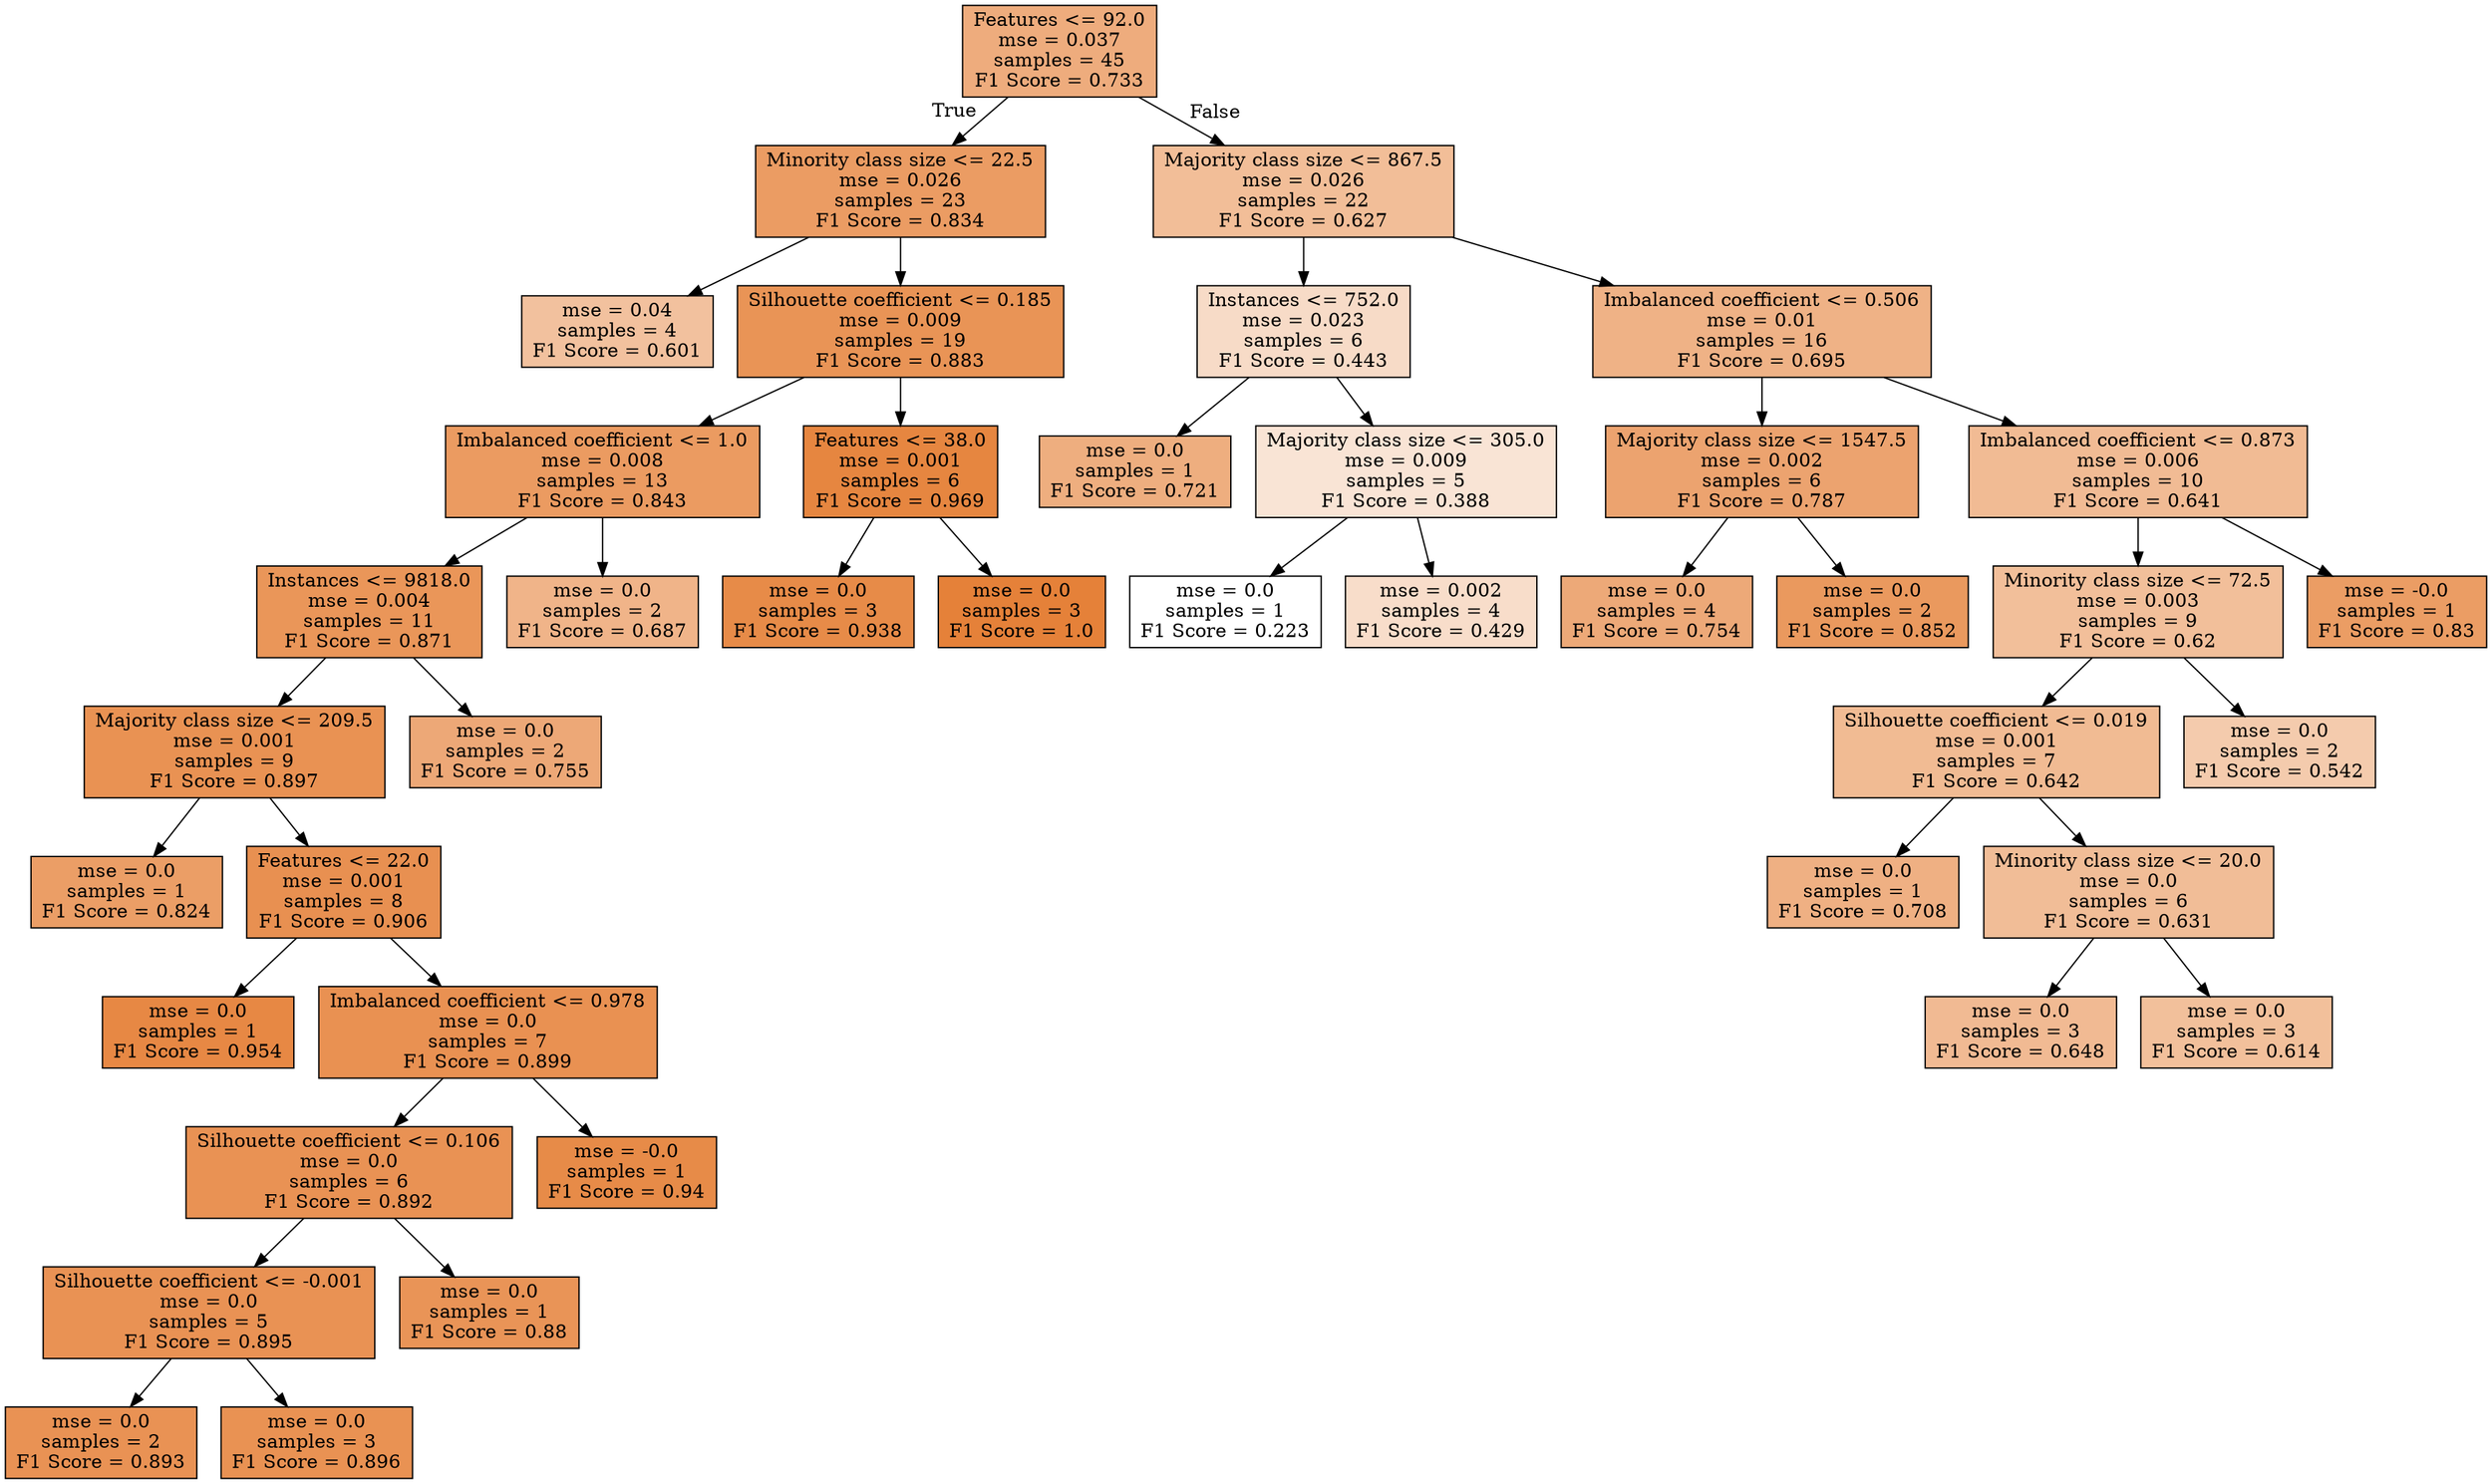 digraph Tree {
node [shape=box, style="filled", color="black"] ;
0 [label="Features <= 92.0\nmse = 0.037\nsamples = 45\nF1 Score = 0.733", fillcolor="#e58139a7"] ;
1 [label="Minority class size <= 22.5\nmse = 0.026\nsamples = 23\nF1 Score = 0.834", fillcolor="#e58139c8"] ;
0 -> 1 [labeldistance=2.5, labelangle=45, headlabel="True"] ;
2 [label="mse = 0.04\nsamples = 4\nF1 Score = 0.601", fillcolor="#e581397c"] ;
1 -> 2 ;
3 [label="Silhouette coefficient <= 0.185\nmse = 0.009\nsamples = 19\nF1 Score = 0.883", fillcolor="#e58139d9"] ;
1 -> 3 ;
4 [label="Imbalanced coefficient <= 1.0\nmse = 0.008\nsamples = 13\nF1 Score = 0.843", fillcolor="#e58139cb"] ;
3 -> 4 ;
5 [label="Instances <= 9818.0\nmse = 0.004\nsamples = 11\nF1 Score = 0.871", fillcolor="#e58139d5"] ;
4 -> 5 ;
6 [label="Majority class size <= 209.5\nmse = 0.001\nsamples = 9\nF1 Score = 0.897", fillcolor="#e58139dd"] ;
5 -> 6 ;
7 [label="mse = 0.0\nsamples = 1\nF1 Score = 0.824", fillcolor="#e58139c5"] ;
6 -> 7 ;
8 [label="Features <= 22.0\nmse = 0.001\nsamples = 8\nF1 Score = 0.906", fillcolor="#e58139e0"] ;
6 -> 8 ;
9 [label="mse = 0.0\nsamples = 1\nF1 Score = 0.954", fillcolor="#e58139f0"] ;
8 -> 9 ;
10 [label="Imbalanced coefficient <= 0.978\nmse = 0.0\nsamples = 7\nF1 Score = 0.899", fillcolor="#e58139de"] ;
8 -> 10 ;
11 [label="Silhouette coefficient <= 0.106\nmse = 0.0\nsamples = 6\nF1 Score = 0.892", fillcolor="#e58139dc"] ;
10 -> 11 ;
12 [label="Silhouette coefficient <= -0.001\nmse = 0.0\nsamples = 5\nF1 Score = 0.895", fillcolor="#e58139dc"] ;
11 -> 12 ;
13 [label="mse = 0.0\nsamples = 2\nF1 Score = 0.893", fillcolor="#e58139dc"] ;
12 -> 13 ;
14 [label="mse = 0.0\nsamples = 3\nF1 Score = 0.896", fillcolor="#e58139dd"] ;
12 -> 14 ;
15 [label="mse = 0.0\nsamples = 1\nF1 Score = 0.88", fillcolor="#e58139d8"] ;
11 -> 15 ;
16 [label="mse = -0.0\nsamples = 1\nF1 Score = 0.94", fillcolor="#e58139eb"] ;
10 -> 16 ;
17 [label="mse = 0.0\nsamples = 2\nF1 Score = 0.755", fillcolor="#e58139af"] ;
5 -> 17 ;
18 [label="mse = 0.0\nsamples = 2\nF1 Score = 0.687", fillcolor="#e5813998"] ;
4 -> 18 ;
19 [label="Features <= 38.0\nmse = 0.001\nsamples = 6\nF1 Score = 0.969", fillcolor="#e58139f5"] ;
3 -> 19 ;
20 [label="mse = 0.0\nsamples = 3\nF1 Score = 0.938", fillcolor="#e58139eb"] ;
19 -> 20 ;
21 [label="mse = 0.0\nsamples = 3\nF1 Score = 1.0", fillcolor="#e58139ff"] ;
19 -> 21 ;
22 [label="Majority class size <= 867.5\nmse = 0.026\nsamples = 22\nF1 Score = 0.627", fillcolor="#e5813984"] ;
0 -> 22 [labeldistance=2.5, labelangle=-45, headlabel="False"] ;
23 [label="Instances <= 752.0\nmse = 0.023\nsamples = 6\nF1 Score = 0.443", fillcolor="#e5813948"] ;
22 -> 23 ;
24 [label="mse = 0.0\nsamples = 1\nF1 Score = 0.721", fillcolor="#e58139a4"] ;
23 -> 24 ;
25 [label="Majority class size <= 305.0\nmse = 0.009\nsamples = 5\nF1 Score = 0.388", fillcolor="#e5813936"] ;
23 -> 25 ;
26 [label="mse = 0.0\nsamples = 1\nF1 Score = 0.223", fillcolor="#e5813900"] ;
25 -> 26 ;
27 [label="mse = 0.002\nsamples = 4\nF1 Score = 0.429", fillcolor="#e5813944"] ;
25 -> 27 ;
28 [label="Imbalanced coefficient <= 0.506\nmse = 0.01\nsamples = 16\nF1 Score = 0.695", fillcolor="#e581399b"] ;
22 -> 28 ;
29 [label="Majority class size <= 1547.5\nmse = 0.002\nsamples = 6\nF1 Score = 0.787", fillcolor="#e58139b9"] ;
28 -> 29 ;
30 [label="mse = 0.0\nsamples = 4\nF1 Score = 0.754", fillcolor="#e58139ae"] ;
29 -> 30 ;
31 [label="mse = 0.0\nsamples = 2\nF1 Score = 0.852", fillcolor="#e58139cf"] ;
29 -> 31 ;
32 [label="Imbalanced coefficient <= 0.873\nmse = 0.006\nsamples = 10\nF1 Score = 0.641", fillcolor="#e5813989"] ;
28 -> 32 ;
33 [label="Minority class size <= 72.5\nmse = 0.003\nsamples = 9\nF1 Score = 0.62", fillcolor="#e5813982"] ;
32 -> 33 ;
34 [label="Silhouette coefficient <= 0.019\nmse = 0.001\nsamples = 7\nF1 Score = 0.642", fillcolor="#e581398a"] ;
33 -> 34 ;
35 [label="mse = 0.0\nsamples = 1\nF1 Score = 0.708", fillcolor="#e581399f"] ;
34 -> 35 ;
36 [label="Minority class size <= 20.0\nmse = 0.0\nsamples = 6\nF1 Score = 0.631", fillcolor="#e5813986"] ;
34 -> 36 ;
37 [label="mse = 0.0\nsamples = 3\nF1 Score = 0.648", fillcolor="#e581398b"] ;
36 -> 37 ;
38 [label="mse = 0.0\nsamples = 3\nF1 Score = 0.614", fillcolor="#e5813980"] ;
36 -> 38 ;
39 [label="mse = 0.0\nsamples = 2\nF1 Score = 0.542", fillcolor="#e5813969"] ;
33 -> 39 ;
40 [label="mse = -0.0\nsamples = 1\nF1 Score = 0.83", fillcolor="#e58139c7"] ;
32 -> 40 ;
}